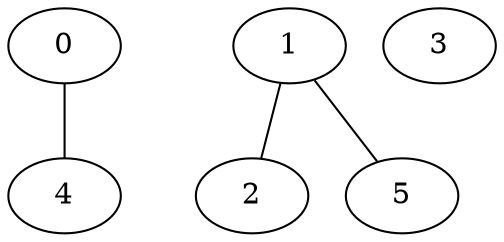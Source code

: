 graph "sampletest150-mod2_image3.bmp" {
	0	 [type=corner,
		x=53,
		y=472];
	4	 [type=corner,
		x=482,
		y=460];
	0 -- 4	 [angle0="525.42",
		angle1="-.03",
		frequency=2,
		type0=arc,
		type1=line];
	1	 [type=intersection,
		x=484,
		y=394];
	2	 [type=corner,
		x=69,
		y=379];
	1 -- 2	 [angle0=".04",
		angle1="435.32",
		frequency=2,
		type0=line,
		type1=arc];
	5	 [type=endpoint,
		x=541,
		y=429];
	1 -- 5	 [angle0=".55",
		frequency=1,
		type0=line];
	3	 [type=circle,
		x=257,
		y=330];
}
